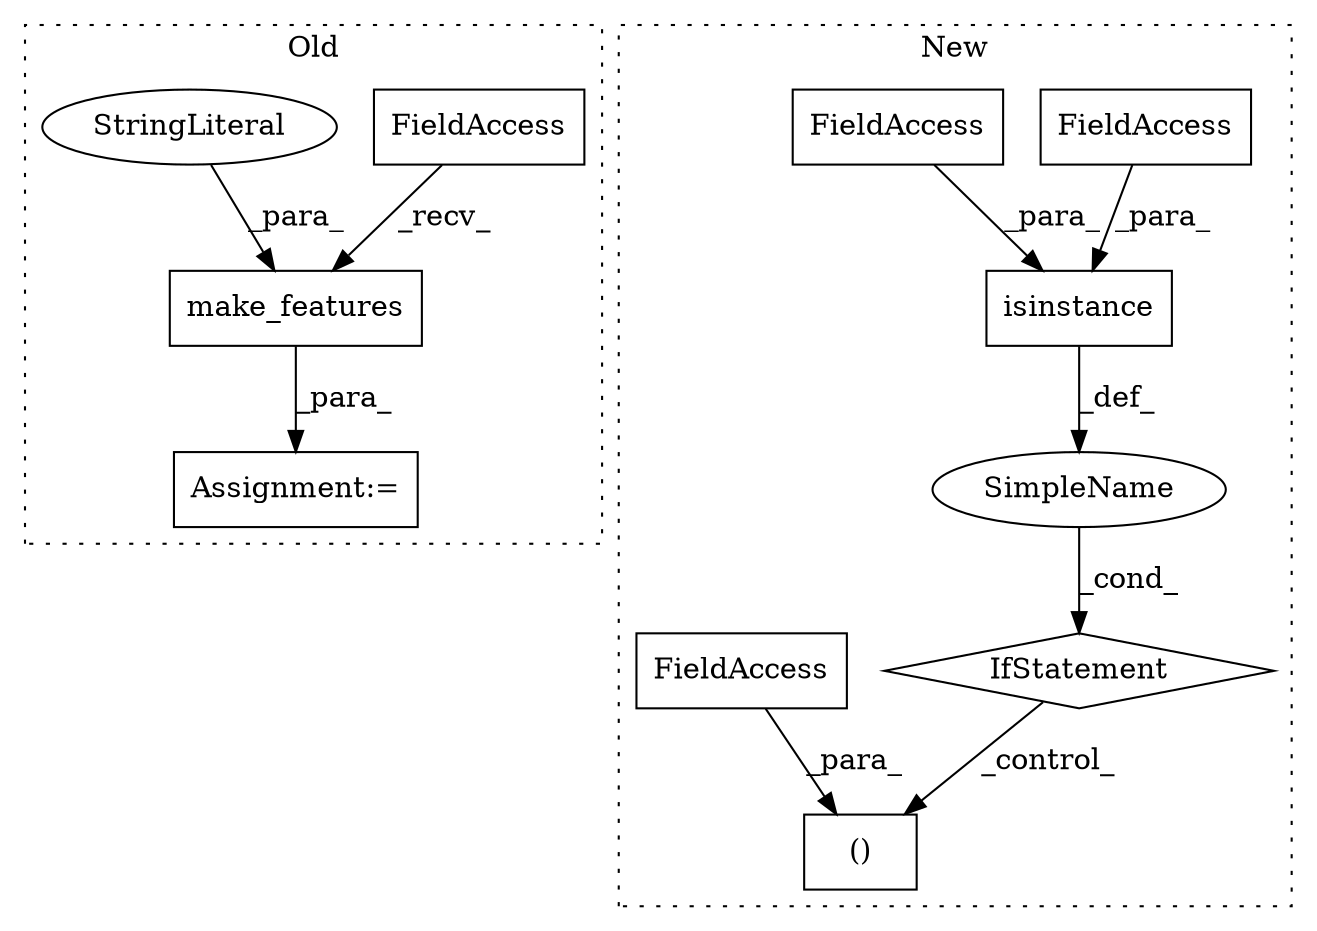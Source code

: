 digraph G {
subgraph cluster0 {
1 [label="make_features" a="32" s="6353,6378" l="14,1" shape="box"];
4 [label="FieldAccess" a="22" s="6338" l="14" shape="box"];
10 [label="StringLiteral" a="45" s="6373" l="5" shape="ellipse"];
11 [label="Assignment:=" a="7" s="6336" l="2" shape="box"];
label = "Old";
style="dotted";
}
subgraph cluster1 {
2 [label="isinstance" a="32" s="6336,6362" l="11,1" shape="box"];
3 [label="()" a="106" s="6387" l="26" shape="box"];
5 [label="FieldAccess" a="22" s="6357" l="5" shape="box"];
6 [label="FieldAccess" a="22" s="6347" l="9" shape="box"];
7 [label="FieldAccess" a="22" s="6387" l="9" shape="box"];
8 [label="SimpleName" a="42" s="" l="" shape="ellipse"];
9 [label="IfStatement" a="25" s="6363" l="3" shape="diamond"];
label = "New";
style="dotted";
}
1 -> 11 [label="_para_"];
2 -> 8 [label="_def_"];
4 -> 1 [label="_recv_"];
5 -> 2 [label="_para_"];
6 -> 2 [label="_para_"];
7 -> 3 [label="_para_"];
8 -> 9 [label="_cond_"];
9 -> 3 [label="_control_"];
10 -> 1 [label="_para_"];
}